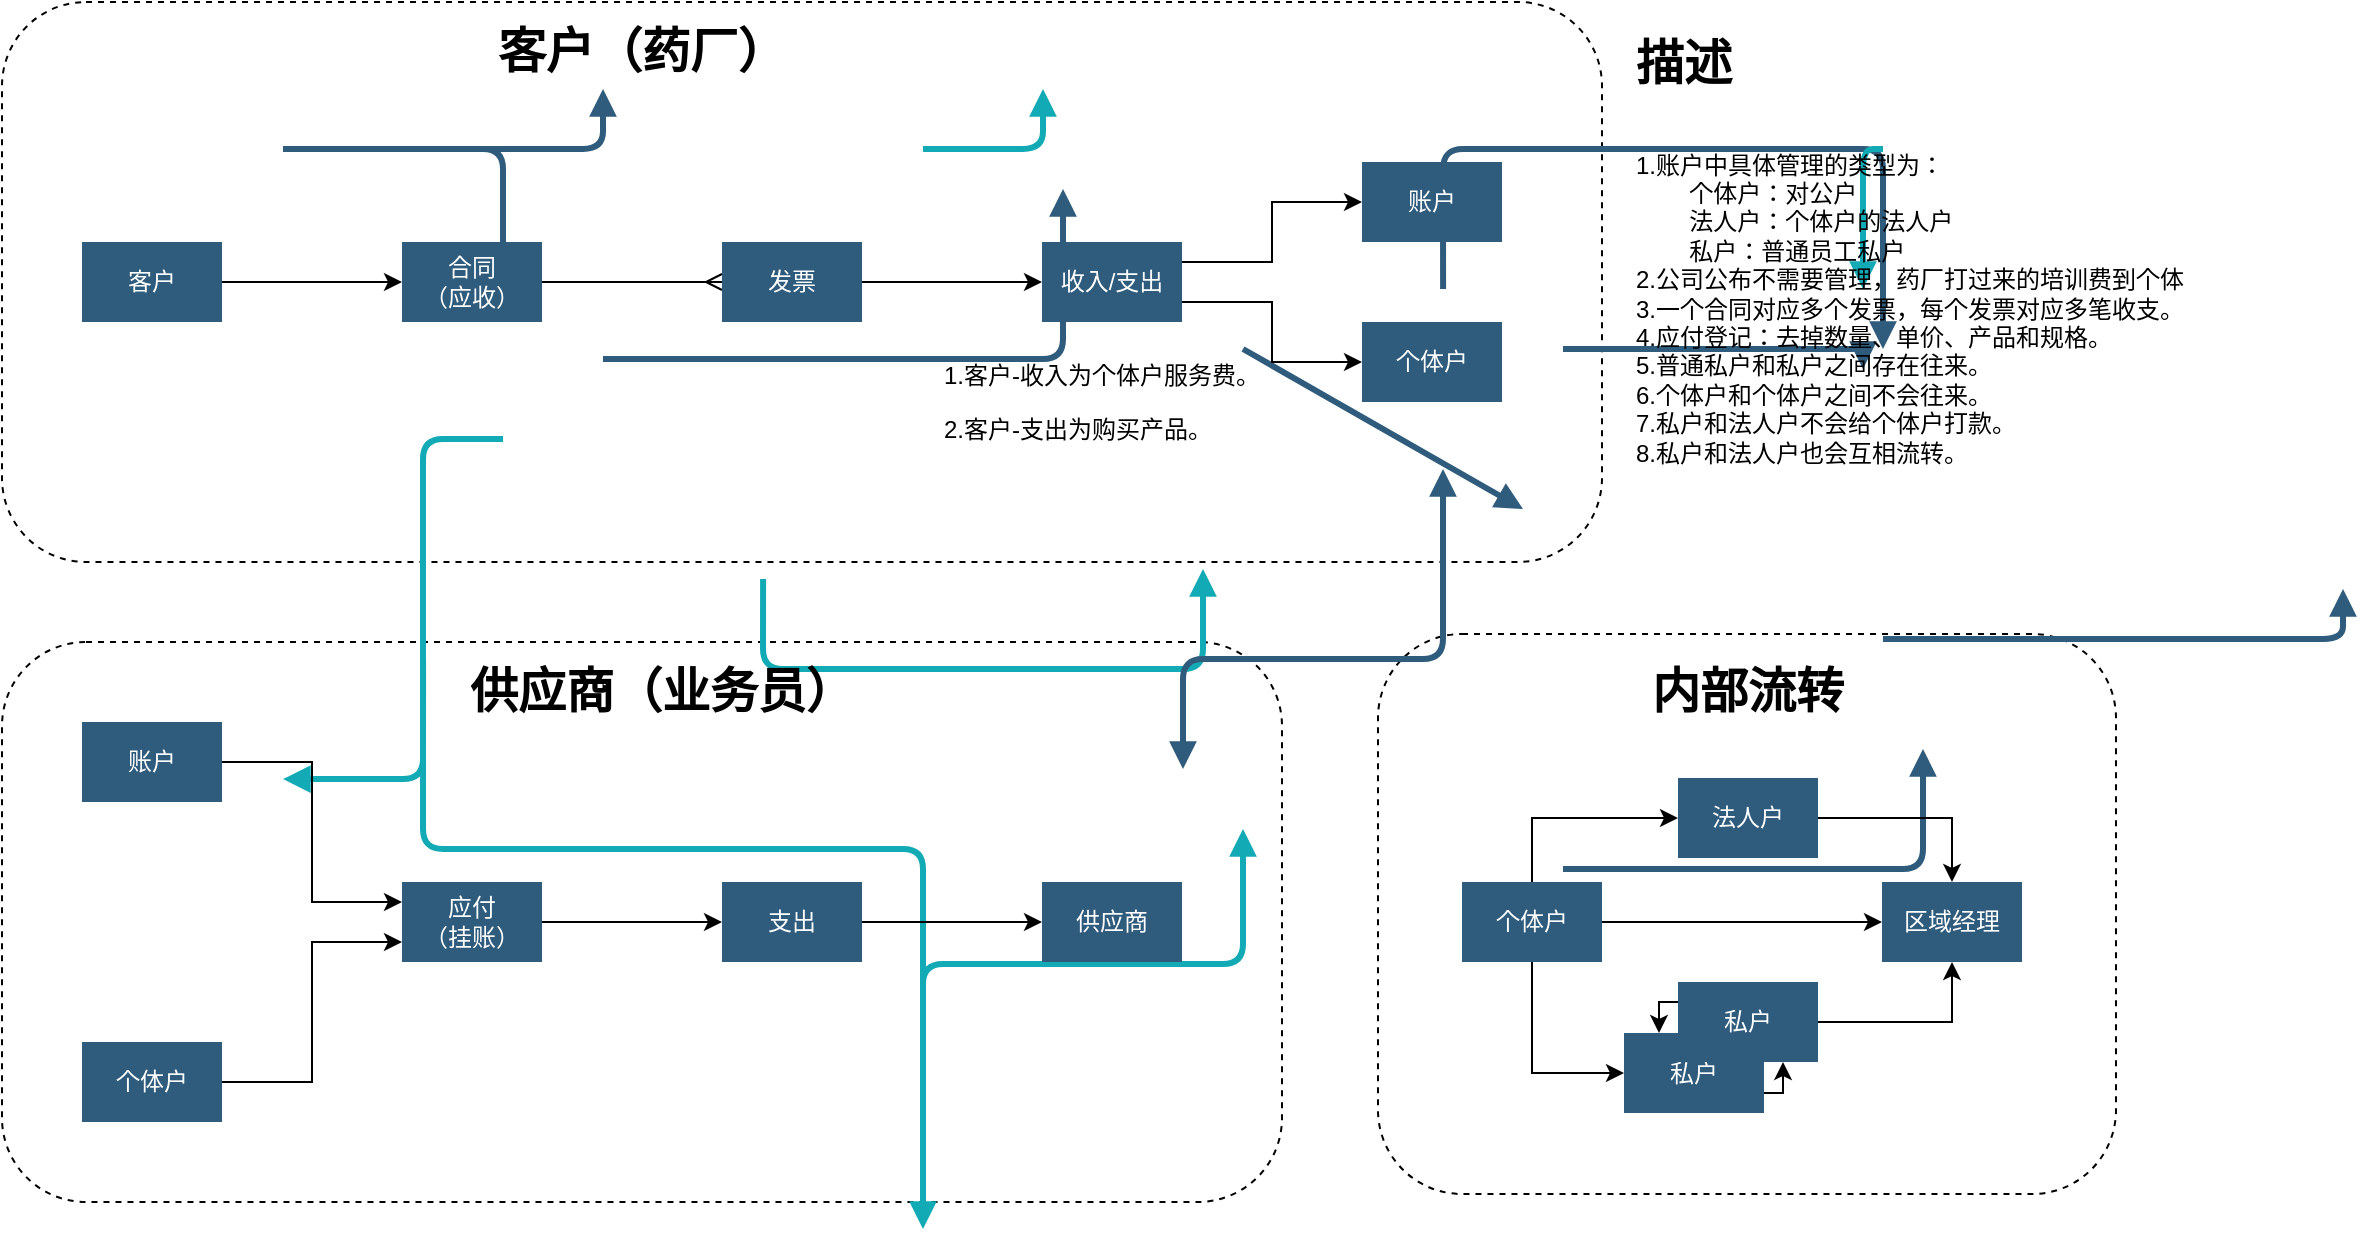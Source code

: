 <mxfile version="24.1.0" type="github">
  <diagram id="07fea595-8f29-1299-0266-81d95cde20df" name="Page-1">
    <mxGraphModel dx="1317" dy="663" grid="0" gridSize="10" guides="1" tooltips="1" connect="1" arrows="1" fold="1" page="1" pageScale="1" pageWidth="1169" pageHeight="827" background="#ffffff" math="0" shadow="0">
      <root>
        <mxCell id="0" />
        <mxCell id="1" parent="0" />
        <mxCell id="np8tpw6NEgNjQaXLkoZM-269" value="" style="rounded=1;whiteSpace=wrap;html=1;fillColor=none;dashed=1;" vertex="1" parent="1">
          <mxGeometry x="712" y="421" width="369" height="280" as="geometry" />
        </mxCell>
        <mxCell id="np8tpw6NEgNjQaXLkoZM-258" value="" style="rounded=1;whiteSpace=wrap;html=1;fillColor=none;dashed=1;" vertex="1" parent="1">
          <mxGeometry x="24" y="425" width="640" height="280" as="geometry" />
        </mxCell>
        <mxCell id="np8tpw6NEgNjQaXLkoZM-257" value="" style="rounded=1;whiteSpace=wrap;html=1;fillColor=none;dashed=1;" vertex="1" parent="1">
          <mxGeometry x="24" y="105" width="800" height="280" as="geometry" />
        </mxCell>
        <mxCell id="202" value="" style="edgeStyle=segmentEdgeStyle;strokeColor=#2F5B7C;strokeWidth=3;html=1;endArrow=block;endFill=1;" parent="1" target="184" edge="1">
          <mxGeometry x="164.5" y="178.5" width="100" height="100" as="geometry">
            <mxPoint x="164.5" y="178.545" as="sourcePoint" />
            <mxPoint x="324.5" y="148.5" as="targetPoint" />
          </mxGeometry>
        </mxCell>
        <mxCell id="203" value="" style="edgeStyle=segmentEdgeStyle;strokeColor=#12AAB5;strokeWidth=3;html=1;endArrow=block;endFill=1;" parent="1" source="185" edge="1">
          <mxGeometry x="164.5" y="433.5" width="100" height="100" as="geometry">
            <mxPoint x="274.5" y="323.5" as="sourcePoint" />
            <mxPoint x="164.5" y="493.545" as="targetPoint" />
            <Array as="points">
              <mxPoint x="234.5" y="493.5" />
            </Array>
          </mxGeometry>
        </mxCell>
        <mxCell id="204" value="" style="edgeStyle=segmentEdgeStyle;strokeColor=#2F5B7C;strokeWidth=3;html=1;endArrow=block;endFill=1;" parent="1" target="188" edge="1">
          <mxGeometry x="164.5" y="178.5" width="100" height="100" as="geometry">
            <mxPoint x="164.5" y="178.5" as="sourcePoint" />
            <mxPoint x="274.5" y="263.5" as="targetPoint" />
          </mxGeometry>
        </mxCell>
        <mxCell id="205" value="" style="edgeStyle=segmentEdgeStyle;strokeColor=#12AAB5;strokeWidth=3;html=1;endArrow=block;endFill=1;" parent="1" target="190" edge="1">
          <mxGeometry x="234.5" y="433.5" width="100" height="100" as="geometry">
            <mxPoint x="234.545" y="433.5" as="sourcePoint" />
            <mxPoint x="484.5" y="718.5" as="targetPoint" />
            <Array as="points">
              <mxPoint x="234.5" y="528.5" />
            </Array>
          </mxGeometry>
        </mxCell>
        <mxCell id="206" value="" style="edgeStyle=elbowEdgeStyle;elbow=vertical;strokeColor=#12AAB5;strokeWidth=3;html=1;endArrow=block;endFill=1;" parent="1" target="178" edge="1">
          <mxGeometry x="484.5" y="623.5" width="100" height="100" as="geometry">
            <mxPoint x="484.5" y="653.364" as="sourcePoint" />
            <mxPoint x="644.5" y="518.5" as="targetPoint" />
          </mxGeometry>
        </mxCell>
        <mxCell id="207" value="" style="edgeStyle=segmentEdgeStyle;strokeColor=#2F5B7C;strokeWidth=3;html=1;endArrow=block;endFill=1;" parent="1" target="189" edge="1">
          <mxGeometry x="324.5" y="283.5" width="100" height="100" as="geometry">
            <mxPoint x="324.5" y="283.545" as="sourcePoint" />
            <mxPoint x="554.5" y="198.5" as="targetPoint" />
            <Array as="points" />
          </mxGeometry>
        </mxCell>
        <mxCell id="208" value="" style="edgeStyle=segmentEdgeStyle;strokeColor=#12AAB5;strokeWidth=3;html=1;endArrow=block;endFill=1;" parent="1" target="194" edge="1">
          <mxGeometry x="484.5" y="178.5" width="100" height="100" as="geometry">
            <mxPoint x="484.5" y="178.545" as="sourcePoint" />
            <mxPoint x="544.5" y="148.5" as="targetPoint" />
          </mxGeometry>
        </mxCell>
        <mxCell id="209" value="" style="edgeStyle=none;strokeColor=#2F5B7C;strokeWidth=3;html=1;endArrow=block;endFill=1;" parent="1" target="181" edge="1">
          <mxGeometry x="644.5" y="278.5" width="100" height="100" as="geometry">
            <mxPoint x="644.5" y="278.5" as="sourcePoint" />
            <mxPoint x="784.5" y="358.5" as="targetPoint" />
          </mxGeometry>
        </mxCell>
        <mxCell id="210" value="" style="edgeStyle=segmentEdgeStyle;strokeColor=#12AAB5;strokeWidth=3;html=1;endArrow=block;endFill=1;" parent="1" target="195" edge="1">
          <mxGeometry x="404.5" y="393.5" width="100" height="100" as="geometry">
            <mxPoint x="404.545" y="393.5" as="sourcePoint" />
            <mxPoint x="624.5" y="388.5" as="targetPoint" />
            <Array as="points">
              <mxPoint x="404.5" y="438.5" />
            </Array>
          </mxGeometry>
        </mxCell>
        <mxCell id="211" value="" style="edgeStyle=segmentEdgeStyle;strokeColor=#2F5B7C;strokeWidth=3;html=1;endArrow=block;endFill=1;" parent="1" target="181" edge="1">
          <mxGeometry x="644.5" y="308.5" width="100" height="100" as="geometry">
            <mxPoint x="644.5" y="433.545" as="sourcePoint" />
            <mxPoint x="744.5" y="338.5" as="targetPoint" />
          </mxGeometry>
        </mxCell>
        <mxCell id="212" value="" style="edgeStyle=segmentEdgeStyle;strokeColor=#2F5B7C;strokeWidth=3;html=1;endArrow=block;endFill=1;" parent="1" target="182" edge="1">
          <mxGeometry x="644.5" y="433.5" width="100" height="100" as="geometry">
            <mxPoint x="644.5" y="433.545" as="sourcePoint" />
            <mxPoint x="614.5" y="488.5" as="targetPoint" />
          </mxGeometry>
        </mxCell>
        <mxCell id="213" value="" style="edgeStyle=segmentEdgeStyle;strokeColor=#2F5B7C;strokeWidth=3;html=1;endArrow=block;endFill=1;" parent="1" target="177" edge="1">
          <mxGeometry x="744.5" y="178.5" width="100" height="100" as="geometry">
            <mxPoint x="744.545" y="248.5" as="sourcePoint" />
            <mxPoint x="964.5" y="278.5" as="targetPoint" />
            <Array as="points">
              <mxPoint x="744.5" y="178.5" />
            </Array>
          </mxGeometry>
        </mxCell>
        <mxCell id="214" value="" style="edgeStyle=segmentEdgeStyle;strokeColor=#2F5B7C;strokeWidth=3;html=1;endArrow=block;endFill=1;" parent="1" target="179" edge="1">
          <mxGeometry x="804.5" y="278.5" width="100" height="100" as="geometry">
            <mxPoint x="804.5" y="278.545" as="sourcePoint" />
            <mxPoint x="954.5" y="288.5" as="targetPoint" />
          </mxGeometry>
        </mxCell>
        <mxCell id="215" value="" style="edgeStyle=segmentEdgeStyle;strokeColor=#2F5B7C;strokeWidth=3;html=1;endArrow=block;endFill=1;" parent="1" target="178" edge="1">
          <mxGeometry x="804.5" y="538.5" width="100" height="100" as="geometry">
            <mxPoint x="804.5" y="538.545" as="sourcePoint" />
            <mxPoint x="984.5" y="478.5" as="targetPoint" />
          </mxGeometry>
        </mxCell>
        <mxCell id="216" value="" style="edgeStyle=segmentEdgeStyle;strokeColor=#2F5B7C;strokeWidth=3;html=1;endArrow=block;endFill=1;" parent="1" target="199" edge="1">
          <mxGeometry x="964.5" y="423.5" width="100" height="100" as="geometry">
            <mxPoint x="964.5" y="423.545" as="sourcePoint" />
            <mxPoint x="1194.5" y="398.5" as="targetPoint" />
          </mxGeometry>
        </mxCell>
        <mxCell id="217" value="" style="edgeStyle=segmentEdgeStyle;strokeColor=#12AAB5;strokeWidth=3;html=1;endArrow=block;endFill=1;" parent="1" target="197" edge="1">
          <mxGeometry x="964.5" y="178.5" width="100" height="100" as="geometry">
            <mxPoint x="964.5" y="178.545" as="sourcePoint" />
            <mxPoint x="954.5" y="248.5" as="targetPoint" />
          </mxGeometry>
        </mxCell>
        <mxCell id="np8tpw6NEgNjQaXLkoZM-235" style="edgeStyle=orthogonalEdgeStyle;rounded=0;orthogonalLoop=1;jettySize=auto;html=1;exitX=1;exitY=0.25;exitDx=0;exitDy=0;entryX=0;entryY=0.5;entryDx=0;entryDy=0;" edge="1" parent="1" source="np8tpw6NEgNjQaXLkoZM-217" target="np8tpw6NEgNjQaXLkoZM-234">
          <mxGeometry relative="1" as="geometry" />
        </mxCell>
        <mxCell id="np8tpw6NEgNjQaXLkoZM-242" style="edgeStyle=orthogonalEdgeStyle;rounded=0;orthogonalLoop=1;jettySize=auto;html=1;exitX=1;exitY=0.75;exitDx=0;exitDy=0;entryX=0;entryY=0.5;entryDx=0;entryDy=0;" edge="1" parent="1" source="np8tpw6NEgNjQaXLkoZM-217" target="np8tpw6NEgNjQaXLkoZM-241">
          <mxGeometry relative="1" as="geometry" />
        </mxCell>
        <mxCell id="np8tpw6NEgNjQaXLkoZM-217" value="收入/支出" style="whiteSpace=wrap;fillColor=#2f5b7c;strokeColor=none;shadow=0;fontColor=#FFFFFF;fontFamily=Helvetica;fontStyle=0;html=1;fontSize=12;spacing=6;verticalAlign=middle;" vertex="1" parent="1">
          <mxGeometry x="544" y="225" width="70" height="40" as="geometry" />
        </mxCell>
        <mxCell id="np8tpw6NEgNjQaXLkoZM-240" style="edgeStyle=orthogonalEdgeStyle;rounded=0;orthogonalLoop=1;jettySize=auto;html=1;exitX=1;exitY=0.5;exitDx=0;exitDy=0;entryX=0;entryY=0.5;entryDx=0;entryDy=0;" edge="1" parent="1" source="np8tpw6NEgNjQaXLkoZM-220" target="np8tpw6NEgNjQaXLkoZM-232">
          <mxGeometry relative="1" as="geometry" />
        </mxCell>
        <mxCell id="np8tpw6NEgNjQaXLkoZM-220" value="支出" style="whiteSpace=wrap;fillColor=#2f5b7c;strokeColor=none;shadow=0;fontColor=#FFFFFF;fontFamily=Helvetica;fontStyle=0;html=1;fontSize=12;spacing=6;verticalAlign=middle;" vertex="1" parent="1">
          <mxGeometry x="384" y="545" width="70" height="40" as="geometry" />
        </mxCell>
        <mxCell id="np8tpw6NEgNjQaXLkoZM-236" style="edgeStyle=orthogonalEdgeStyle;rounded=0;orthogonalLoop=1;jettySize=auto;html=1;exitX=1;exitY=0.5;exitDx=0;exitDy=0;" edge="1" parent="1" source="np8tpw6NEgNjQaXLkoZM-222" target="np8tpw6NEgNjQaXLkoZM-223">
          <mxGeometry relative="1" as="geometry" />
        </mxCell>
        <mxCell id="np8tpw6NEgNjQaXLkoZM-222" value="客户" style="whiteSpace=wrap;fillColor=#2f5b7c;strokeColor=none;shadow=0;fontColor=#FFFFFF;fontFamily=Helvetica;fontStyle=0;html=1;fontSize=12;spacing=6;verticalAlign=middle;" vertex="1" parent="1">
          <mxGeometry x="64" y="225" width="70" height="40" as="geometry" />
        </mxCell>
        <mxCell id="np8tpw6NEgNjQaXLkoZM-237" style="edgeStyle=orthogonalEdgeStyle;rounded=0;orthogonalLoop=1;jettySize=auto;html=1;exitX=1;exitY=0.5;exitDx=0;exitDy=0;endArrow=ERmany;endFill=0;" edge="1" parent="1" source="np8tpw6NEgNjQaXLkoZM-223" target="np8tpw6NEgNjQaXLkoZM-224">
          <mxGeometry relative="1" as="geometry" />
        </mxCell>
        <mxCell id="np8tpw6NEgNjQaXLkoZM-223" value="合同&lt;div&gt;（应收）&lt;/div&gt;" style="whiteSpace=wrap;fillColor=#2f5b7c;strokeColor=none;shadow=0;fontColor=#FFFFFF;fontFamily=Helvetica;fontStyle=0;html=1;fontSize=12;spacing=6;verticalAlign=middle;" vertex="1" parent="1">
          <mxGeometry x="224" y="225" width="70" height="40" as="geometry" />
        </mxCell>
        <mxCell id="np8tpw6NEgNjQaXLkoZM-238" style="edgeStyle=orthogonalEdgeStyle;rounded=0;orthogonalLoop=1;jettySize=auto;html=1;exitX=1;exitY=0.5;exitDx=0;exitDy=0;entryX=0;entryY=0.5;entryDx=0;entryDy=0;" edge="1" parent="1" source="np8tpw6NEgNjQaXLkoZM-224" target="np8tpw6NEgNjQaXLkoZM-217">
          <mxGeometry relative="1" as="geometry" />
        </mxCell>
        <mxCell id="np8tpw6NEgNjQaXLkoZM-224" value="发票" style="whiteSpace=wrap;fillColor=#2f5b7c;strokeColor=none;shadow=0;fontColor=#FFFFFF;fontFamily=Helvetica;fontStyle=0;html=1;fontSize=12;spacing=6;verticalAlign=middle;" vertex="1" parent="1">
          <mxGeometry x="384" y="225" width="70" height="40" as="geometry" />
        </mxCell>
        <mxCell id="np8tpw6NEgNjQaXLkoZM-239" style="edgeStyle=orthogonalEdgeStyle;rounded=0;orthogonalLoop=1;jettySize=auto;html=1;exitX=1;exitY=0.5;exitDx=0;exitDy=0;entryX=0;entryY=0.5;entryDx=0;entryDy=0;" edge="1" parent="1" source="np8tpw6NEgNjQaXLkoZM-230" target="np8tpw6NEgNjQaXLkoZM-220">
          <mxGeometry relative="1" as="geometry" />
        </mxCell>
        <mxCell id="np8tpw6NEgNjQaXLkoZM-230" value="应付&lt;div&gt;（挂账）&lt;/div&gt;" style="whiteSpace=wrap;fillColor=#2f5b7c;strokeColor=none;shadow=0;fontColor=#FFFFFF;fontFamily=Helvetica;fontStyle=0;html=1;fontSize=12;spacing=6;verticalAlign=middle;" vertex="1" parent="1">
          <mxGeometry x="224" y="545" width="70" height="40" as="geometry" />
        </mxCell>
        <mxCell id="np8tpw6NEgNjQaXLkoZM-232" value="供应商" style="whiteSpace=wrap;fillColor=#2f5b7c;strokeColor=none;shadow=0;fontColor=#FFFFFF;fontFamily=Helvetica;fontStyle=0;html=1;fontSize=12;spacing=6;verticalAlign=middle;" vertex="1" parent="1">
          <mxGeometry x="544" y="545" width="70" height="40" as="geometry" />
        </mxCell>
        <mxCell id="np8tpw6NEgNjQaXLkoZM-234" value="账户" style="whiteSpace=wrap;fillColor=#2f5b7c;strokeColor=none;shadow=0;fontColor=#FFFFFF;fontFamily=Helvetica;fontStyle=0;html=1;fontSize=12;spacing=6;verticalAlign=middle;" vertex="1" parent="1">
          <mxGeometry x="704" y="185" width="70" height="40" as="geometry" />
        </mxCell>
        <mxCell id="np8tpw6NEgNjQaXLkoZM-241" value="个体户" style="whiteSpace=wrap;fillColor=#2f5b7c;strokeColor=none;shadow=0;fontColor=#FFFFFF;fontFamily=Helvetica;fontStyle=0;html=1;fontSize=12;spacing=6;verticalAlign=middle;" vertex="1" parent="1">
          <mxGeometry x="704" y="265" width="70" height="40" as="geometry" />
        </mxCell>
        <mxCell id="np8tpw6NEgNjQaXLkoZM-255" style="edgeStyle=orthogonalEdgeStyle;rounded=0;orthogonalLoop=1;jettySize=auto;html=1;exitX=1;exitY=0.5;exitDx=0;exitDy=0;entryX=0;entryY=0.25;entryDx=0;entryDy=0;" edge="1" parent="1" source="np8tpw6NEgNjQaXLkoZM-249" target="np8tpw6NEgNjQaXLkoZM-230">
          <mxGeometry relative="1" as="geometry" />
        </mxCell>
        <mxCell id="np8tpw6NEgNjQaXLkoZM-249" value="账户" style="whiteSpace=wrap;fillColor=#2f5b7c;strokeColor=none;shadow=0;fontColor=#FFFFFF;fontFamily=Helvetica;fontStyle=0;html=1;fontSize=12;spacing=6;verticalAlign=middle;" vertex="1" parent="1">
          <mxGeometry x="64" y="465" width="70" height="40" as="geometry" />
        </mxCell>
        <mxCell id="np8tpw6NEgNjQaXLkoZM-256" style="edgeStyle=orthogonalEdgeStyle;rounded=0;orthogonalLoop=1;jettySize=auto;html=1;exitX=1;exitY=0.5;exitDx=0;exitDy=0;entryX=0;entryY=0.75;entryDx=0;entryDy=0;" edge="1" parent="1" source="np8tpw6NEgNjQaXLkoZM-251" target="np8tpw6NEgNjQaXLkoZM-230">
          <mxGeometry relative="1" as="geometry" />
        </mxCell>
        <mxCell id="np8tpw6NEgNjQaXLkoZM-251" value="个体户" style="whiteSpace=wrap;fillColor=#2f5b7c;strokeColor=none;shadow=0;fontColor=#FFFFFF;fontFamily=Helvetica;fontStyle=0;html=1;fontSize=12;spacing=6;verticalAlign=middle;" vertex="1" parent="1">
          <mxGeometry x="64" y="625" width="70" height="40" as="geometry" />
        </mxCell>
        <mxCell id="np8tpw6NEgNjQaXLkoZM-259" value="客户（药厂）" style="text;html=1;align=center;verticalAlign=middle;whiteSpace=wrap;rounded=0;fontStyle=1;fontSize=24;" vertex="1" parent="1">
          <mxGeometry x="269" y="115" width="150" height="30" as="geometry" />
        </mxCell>
        <mxCell id="np8tpw6NEgNjQaXLkoZM-260" value="供应商（业务员）" style="text;html=1;align=center;verticalAlign=middle;whiteSpace=wrap;rounded=0;fontStyle=1;fontSize=24;" vertex="1" parent="1">
          <mxGeometry x="234" y="435" width="240" height="30" as="geometry" />
        </mxCell>
        <mxCell id="np8tpw6NEgNjQaXLkoZM-265" value="&lt;p style=&quot;text-align: left;&quot;&gt;1.客户-收入为个体户服务费。&lt;/p&gt;&lt;p style=&quot;text-align: left;&quot;&gt;2.客户-支出为购买产品。&lt;/p&gt;" style="text;html=1;align=center;verticalAlign=middle;whiteSpace=wrap;rounded=0;" vertex="1" parent="1">
          <mxGeometry x="494" y="265" width="160" height="80" as="geometry" />
        </mxCell>
        <mxCell id="np8tpw6NEgNjQaXLkoZM-270" value="内部流转" style="text;html=1;align=center;verticalAlign=middle;whiteSpace=wrap;rounded=0;fontStyle=1;fontSize=24;" vertex="1" parent="1">
          <mxGeometry x="776.5" y="435" width="240" height="30" as="geometry" />
        </mxCell>
        <mxCell id="np8tpw6NEgNjQaXLkoZM-285" style="edgeStyle=orthogonalEdgeStyle;rounded=0;orthogonalLoop=1;jettySize=auto;html=1;exitX=1;exitY=0.5;exitDx=0;exitDy=0;entryX=0.5;entryY=0;entryDx=0;entryDy=0;" edge="1" parent="1" source="np8tpw6NEgNjQaXLkoZM-298" target="np8tpw6NEgNjQaXLkoZM-281">
          <mxGeometry relative="1" as="geometry" />
        </mxCell>
        <mxCell id="np8tpw6NEgNjQaXLkoZM-300" style="edgeStyle=orthogonalEdgeStyle;rounded=0;orthogonalLoop=1;jettySize=auto;html=1;exitX=0.5;exitY=1;exitDx=0;exitDy=0;entryX=0;entryY=0.5;entryDx=0;entryDy=0;" edge="1" parent="1" source="np8tpw6NEgNjQaXLkoZM-271" target="np8tpw6NEgNjQaXLkoZM-272">
          <mxGeometry relative="1" as="geometry">
            <Array as="points">
              <mxPoint x="789" y="641" />
            </Array>
          </mxGeometry>
        </mxCell>
        <mxCell id="np8tpw6NEgNjQaXLkoZM-304" style="edgeStyle=orthogonalEdgeStyle;rounded=0;orthogonalLoop=1;jettySize=auto;html=1;exitX=1;exitY=0.5;exitDx=0;exitDy=0;entryX=0;entryY=0.5;entryDx=0;entryDy=0;" edge="1" parent="1" source="np8tpw6NEgNjQaXLkoZM-271" target="np8tpw6NEgNjQaXLkoZM-281">
          <mxGeometry relative="1" as="geometry" />
        </mxCell>
        <mxCell id="np8tpw6NEgNjQaXLkoZM-271" value="个体户" style="whiteSpace=wrap;fillColor=#2f5b7c;strokeColor=none;shadow=0;fontColor=#FFFFFF;fontFamily=Helvetica;fontStyle=0;html=1;fontSize=12;spacing=6;verticalAlign=middle;" vertex="1" parent="1">
          <mxGeometry x="754" y="545" width="70" height="40" as="geometry" />
        </mxCell>
        <mxCell id="np8tpw6NEgNjQaXLkoZM-292" style="edgeStyle=orthogonalEdgeStyle;rounded=0;orthogonalLoop=1;jettySize=auto;html=1;exitX=1;exitY=0.75;exitDx=0;exitDy=0;entryX=0.75;entryY=1;entryDx=0;entryDy=0;" edge="1" parent="1" source="np8tpw6NEgNjQaXLkoZM-272" target="np8tpw6NEgNjQaXLkoZM-273">
          <mxGeometry relative="1" as="geometry" />
        </mxCell>
        <mxCell id="np8tpw6NEgNjQaXLkoZM-272" value="私户" style="whiteSpace=wrap;fillColor=#2f5b7c;strokeColor=none;shadow=0;fontColor=#FFFFFF;fontFamily=Helvetica;fontStyle=0;html=1;fontSize=12;spacing=6;verticalAlign=middle;" vertex="1" parent="1">
          <mxGeometry x="835" y="620.5" width="70" height="40" as="geometry" />
        </mxCell>
        <mxCell id="np8tpw6NEgNjQaXLkoZM-286" style="edgeStyle=orthogonalEdgeStyle;rounded=0;orthogonalLoop=1;jettySize=auto;html=1;exitX=1;exitY=0.5;exitDx=0;exitDy=0;entryX=0.5;entryY=1;entryDx=0;entryDy=0;" edge="1" parent="1" source="np8tpw6NEgNjQaXLkoZM-273" target="np8tpw6NEgNjQaXLkoZM-281">
          <mxGeometry relative="1" as="geometry">
            <mxPoint x="898.5" y="619" as="targetPoint" />
          </mxGeometry>
        </mxCell>
        <mxCell id="np8tpw6NEgNjQaXLkoZM-291" style="edgeStyle=orthogonalEdgeStyle;rounded=0;orthogonalLoop=1;jettySize=auto;html=1;exitX=0;exitY=0.25;exitDx=0;exitDy=0;entryX=0.25;entryY=0;entryDx=0;entryDy=0;" edge="1" parent="1" source="np8tpw6NEgNjQaXLkoZM-273" target="np8tpw6NEgNjQaXLkoZM-272">
          <mxGeometry relative="1" as="geometry" />
        </mxCell>
        <mxCell id="np8tpw6NEgNjQaXLkoZM-273" value="私户" style="whiteSpace=wrap;fillColor=#2f5b7c;strokeColor=none;shadow=0;fontColor=#FFFFFF;fontFamily=Helvetica;fontStyle=0;html=1;fontSize=12;spacing=6;verticalAlign=middle;" vertex="1" parent="1">
          <mxGeometry x="862" y="595" width="70" height="40" as="geometry" />
        </mxCell>
        <mxCell id="np8tpw6NEgNjQaXLkoZM-281" value="区域经理" style="whiteSpace=wrap;fillColor=#2f5b7c;strokeColor=none;shadow=0;fontColor=#FFFFFF;fontFamily=Helvetica;fontStyle=0;html=1;fontSize=12;spacing=6;verticalAlign=middle;" vertex="1" parent="1">
          <mxGeometry x="964" y="545" width="70" height="40" as="geometry" />
        </mxCell>
        <mxCell id="np8tpw6NEgNjQaXLkoZM-296" value="&lt;b&gt;&lt;font style=&quot;font-size: 24px;&quot;&gt;描述&lt;/font&gt;&lt;/b&gt;&lt;div&gt;&lt;span style=&quot;font-size: 24px;&quot;&gt;&lt;b&gt;&lt;br&gt;&lt;/b&gt;&lt;/span&gt;1.账户中具体管理的类型为：&lt;br&gt;&lt;span style=&quot;white-space: pre;&quot;&gt;&#x9;&lt;/span&gt;个体户：对公户&lt;br&gt;&lt;span style=&quot;white-space: pre;&quot;&gt;&#x9;&lt;/span&gt;法人户：个体户的法人户&lt;br&gt;&lt;span style=&quot;white-space: pre;&quot;&gt;&#x9;&lt;/span&gt;私户：普通员工私户&lt;br&gt;2.公司公布不需要管理，药厂打过来的培训费到个体&lt;br&gt;3.一个合同对应多个发票，每个发票对应多笔收支。&lt;br&gt;4.应付登记：去掉数量、单价、产品和规格。&lt;br&gt;5.普通私户和私户之间存在往来。&lt;br&gt;6.个体户和个体户之间不会往来。&lt;br&gt;7.私户和法人户不会给个体户打款。&lt;br&gt;8.私户和法人户也会互相流转。&lt;div&gt;&lt;br&gt;&lt;/div&gt;&lt;/div&gt;" style="text;overflow=hidden;rounded=0;align=left;verticalAlign=top;whiteSpace=wrap;html=1;" vertex="1" parent="1">
          <mxGeometry x="839" y="115" width="297" height="258" as="geometry" />
        </mxCell>
        <mxCell id="np8tpw6NEgNjQaXLkoZM-303" value="" style="edgeStyle=orthogonalEdgeStyle;rounded=0;orthogonalLoop=1;jettySize=auto;html=1;exitX=0.5;exitY=0;exitDx=0;exitDy=0;entryX=0;entryY=0.5;entryDx=0;entryDy=0;" edge="1" parent="1" source="np8tpw6NEgNjQaXLkoZM-271" target="np8tpw6NEgNjQaXLkoZM-298">
          <mxGeometry relative="1" as="geometry">
            <mxPoint x="793" y="565" as="sourcePoint" />
            <mxPoint x="1000" y="545" as="targetPoint" />
          </mxGeometry>
        </mxCell>
        <mxCell id="np8tpw6NEgNjQaXLkoZM-298" value="法人户" style="whiteSpace=wrap;fillColor=#2f5b7c;strokeColor=none;shadow=0;fontColor=#FFFFFF;fontFamily=Helvetica;fontStyle=0;html=1;fontSize=12;spacing=6;verticalAlign=middle;" vertex="1" parent="1">
          <mxGeometry x="862" y="493" width="70" height="40" as="geometry" />
        </mxCell>
      </root>
    </mxGraphModel>
  </diagram>
</mxfile>

